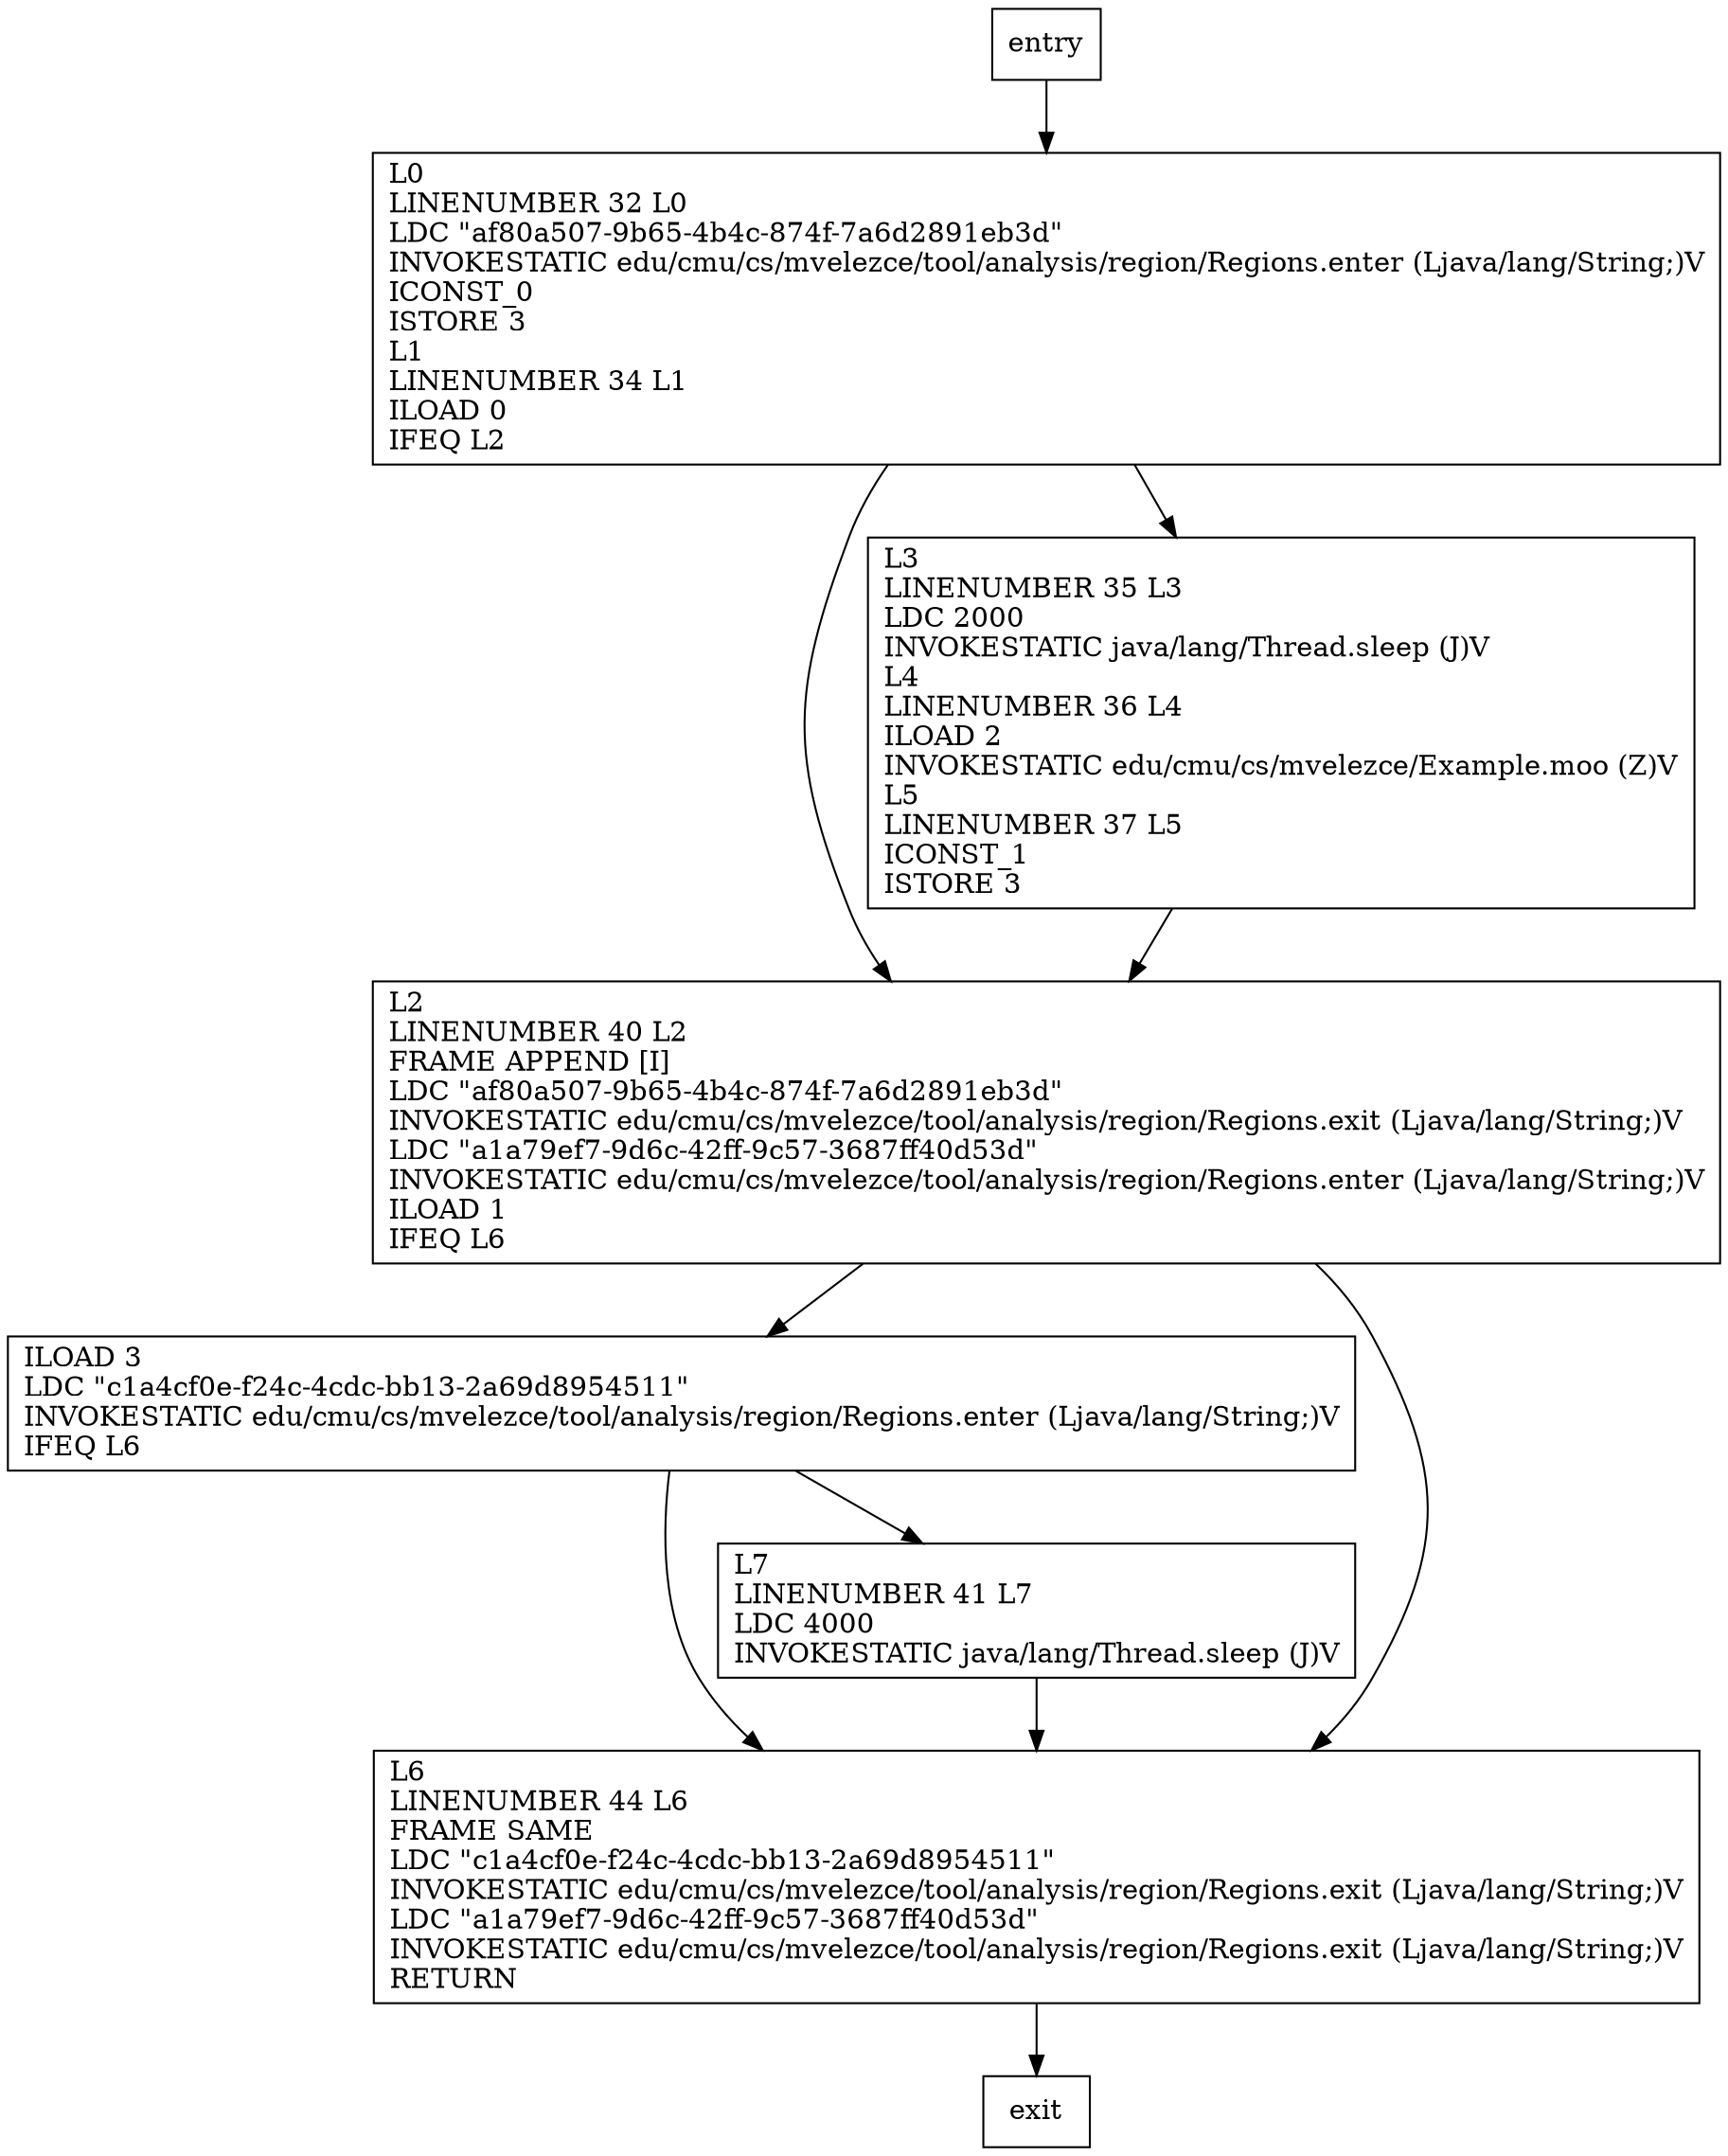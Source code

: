 digraph foo {
node [shape=record];
282828951 [label="ILOAD 3\lLDC \"c1a4cf0e-f24c-4cdc-bb13-2a69d8954511\"\lINVOKESTATIC edu/cmu/cs/mvelezce/tool/analysis/region/Regions.enter (Ljava/lang/String;)V\lIFEQ L6\l"];
22069592 [label="L2\lLINENUMBER 40 L2\lFRAME APPEND [I]\lLDC \"af80a507-9b65-4b4c-874f-7a6d2891eb3d\"\lINVOKESTATIC edu/cmu/cs/mvelezce/tool/analysis/region/Regions.exit (Ljava/lang/String;)V\lLDC \"a1a79ef7-9d6c-42ff-9c57-3687ff40d53d\"\lINVOKESTATIC edu/cmu/cs/mvelezce/tool/analysis/region/Regions.enter (Ljava/lang/String;)V\lILOAD 1\lIFEQ L6\l"];
775931202 [label="L0\lLINENUMBER 32 L0\lLDC \"af80a507-9b65-4b4c-874f-7a6d2891eb3d\"\lINVOKESTATIC edu/cmu/cs/mvelezce/tool/analysis/region/Regions.enter (Ljava/lang/String;)V\lICONST_0\lISTORE 3\lL1\lLINENUMBER 34 L1\lILOAD 0\lIFEQ L2\l"];
1075738627 [label="L6\lLINENUMBER 44 L6\lFRAME SAME\lLDC \"c1a4cf0e-f24c-4cdc-bb13-2a69d8954511\"\lINVOKESTATIC edu/cmu/cs/mvelezce/tool/analysis/region/Regions.exit (Ljava/lang/String;)V\lLDC \"a1a79ef7-9d6c-42ff-9c57-3687ff40d53d\"\lINVOKESTATIC edu/cmu/cs/mvelezce/tool/analysis/region/Regions.exit (Ljava/lang/String;)V\lRETURN\l"];
1160003871 [label="L3\lLINENUMBER 35 L3\lLDC 2000\lINVOKESTATIC java/lang/Thread.sleep (J)V\lL4\lLINENUMBER 36 L4\lILOAD 2\lINVOKESTATIC edu/cmu/cs/mvelezce/Example.moo (Z)V\lL5\lLINENUMBER 37 L5\lICONST_1\lISTORE 3\l"];
394721749 [label="L7\lLINENUMBER 41 L7\lLDC 4000\lINVOKESTATIC java/lang/Thread.sleep (J)V\l"];
entry;
exit;
entry -> 775931202;
282828951 -> 1075738627;
282828951 -> 394721749;
22069592 -> 282828951;
22069592 -> 1075738627;
775931202 -> 22069592;
775931202 -> 1160003871;
1075738627 -> exit;
1160003871 -> 22069592;
394721749 -> 1075738627;
}
